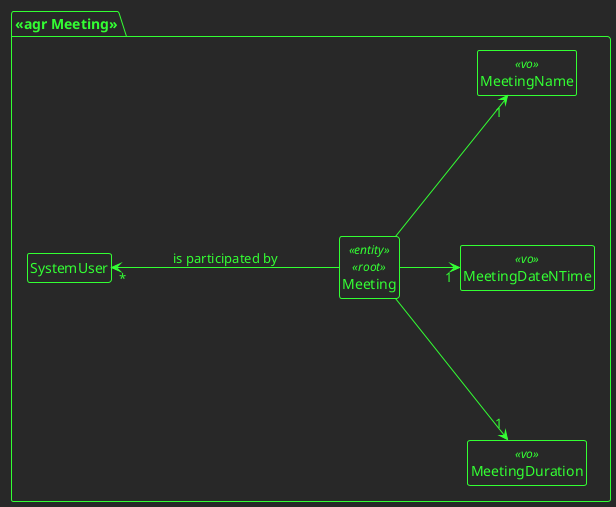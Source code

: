 @startuml
!theme crt-green
skinparam nodesep 150
hide empty members
left to right direction
hide circles
hide files

package "<<agr Meeting>>"{
    class Meeting<<entity>><<root>>{}
    class MeetingDuration<<vo>>{}
    class MeetingDateNTime<<vo>>{}
    class MeetingName<<vo>>{}

    Meeting --> "1" MeetingDuration
    Meeting --> "1" MeetingDateNTime
    Meeting --> "1" MeetingName
    SystemUser "*" <---  Meeting : is participated by
}

@enduml